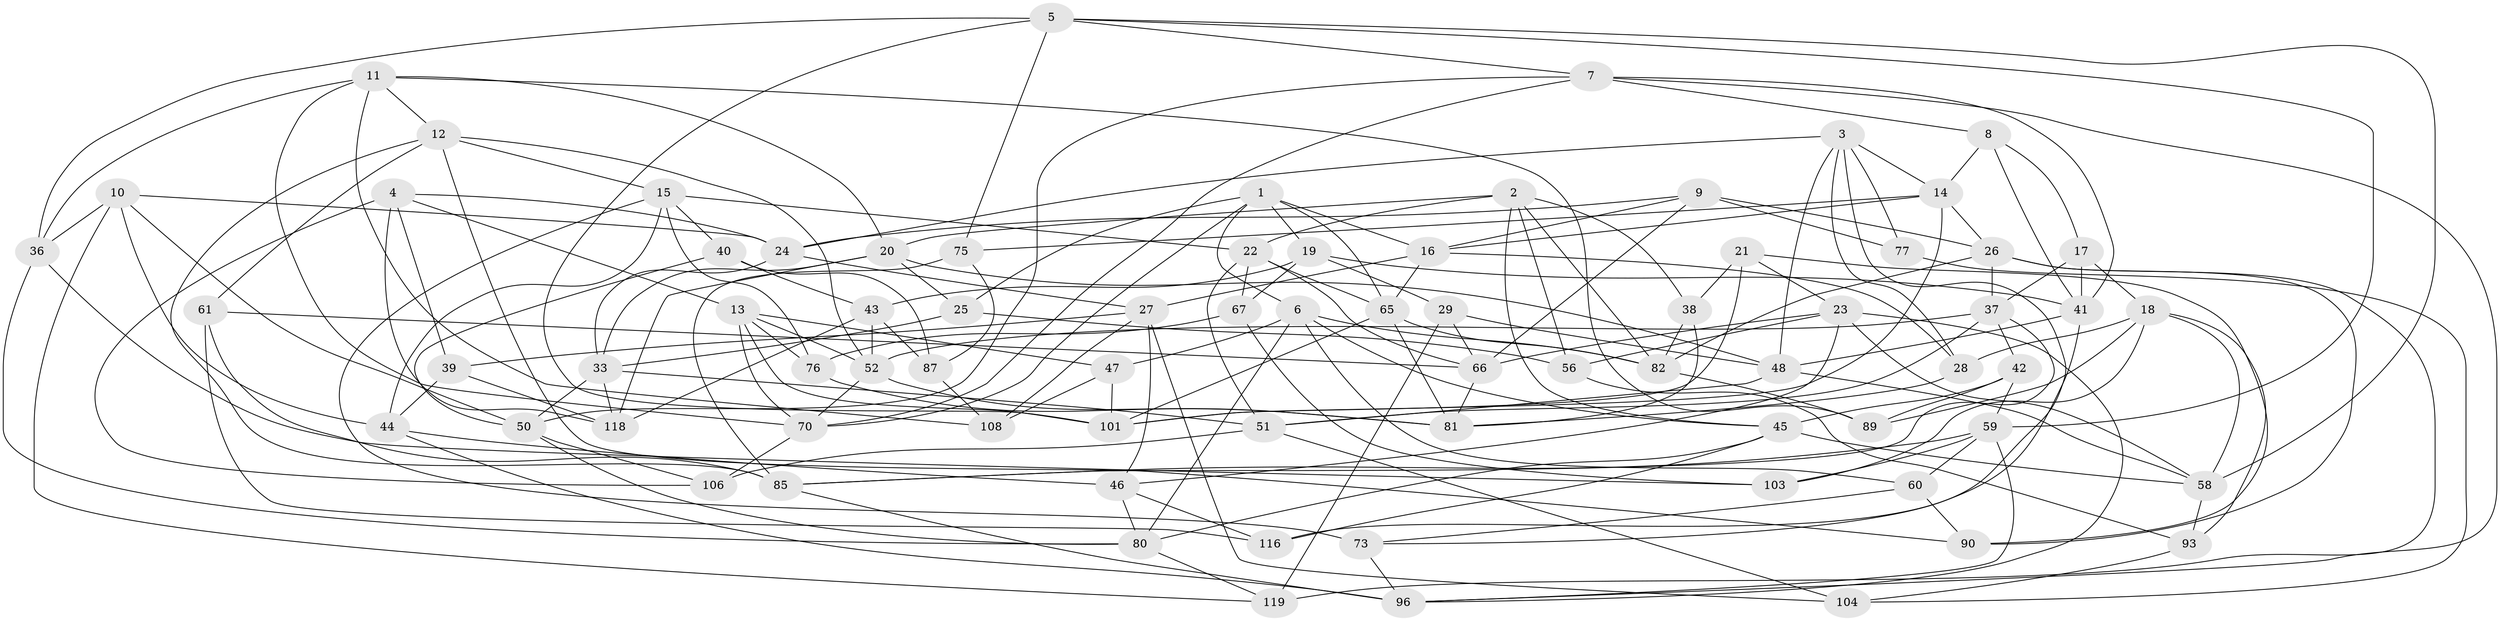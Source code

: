 // original degree distribution, {4: 1.0}
// Generated by graph-tools (version 1.1) at 2025/11/02/27/25 16:11:45]
// undirected, 76 vertices, 194 edges
graph export_dot {
graph [start="1"]
  node [color=gray90,style=filled];
  1 [super="+35"];
  2 [super="+34"];
  3 [super="+111"];
  4 [super="+94"];
  5 [super="+30"];
  6 [super="+92"];
  7 [super="+49"];
  8;
  9 [super="+98"];
  10 [super="+91"];
  11 [super="+32"];
  12 [super="+97"];
  13 [super="+31"];
  14 [super="+83"];
  15 [super="+107"];
  16 [super="+109"];
  17;
  18 [super="+54"];
  19 [super="+78"];
  20 [super="+68"];
  21;
  22 [super="+74"];
  23 [super="+53"];
  24 [super="+88"];
  25;
  26 [super="+123"];
  27 [super="+55"];
  28;
  29;
  33 [super="+86"];
  36 [super="+115"];
  37 [super="+64"];
  38;
  39;
  40;
  41 [super="+99"];
  42;
  43 [super="+122"];
  44 [super="+100"];
  45 [super="+79"];
  46 [super="+71"];
  47;
  48 [super="+57"];
  50 [super="+121"];
  51 [super="+105"];
  52 [super="+63"];
  56;
  58 [super="+72"];
  59 [super="+62"];
  60;
  61;
  65 [super="+69"];
  66 [super="+117"];
  67;
  70 [super="+114"];
  73;
  75;
  76;
  77;
  80 [super="+113"];
  81 [super="+95"];
  82 [super="+84"];
  85 [super="+110"];
  87;
  89;
  90;
  93;
  96 [super="+112"];
  101 [super="+102"];
  103;
  104;
  106;
  108;
  116;
  118 [super="+120"];
  119;
  1 -- 65;
  1 -- 25;
  1 -- 6;
  1 -- 70;
  1 -- 16;
  1 -- 19;
  2 -- 56;
  2 -- 38;
  2 -- 20;
  2 -- 22;
  2 -- 82;
  2 -- 45;
  3 -- 28;
  3 -- 73;
  3 -- 48;
  3 -- 24;
  3 -- 77;
  3 -- 14;
  4 -- 24;
  4 -- 39;
  4 -- 13;
  4 -- 106;
  4 -- 118 [weight=2];
  5 -- 59;
  5 -- 101;
  5 -- 75;
  5 -- 7;
  5 -- 58;
  5 -- 36;
  6 -- 60;
  6 -- 47;
  6 -- 80;
  6 -- 82;
  6 -- 45;
  7 -- 8;
  7 -- 50;
  7 -- 96;
  7 -- 70;
  7 -- 41;
  8 -- 17;
  8 -- 14;
  8 -- 41;
  9 -- 77 [weight=2];
  9 -- 66;
  9 -- 24;
  9 -- 26;
  9 -- 16;
  10 -- 50;
  10 -- 44;
  10 -- 119;
  10 -- 24;
  10 -- 36 [weight=2];
  11 -- 12;
  11 -- 89;
  11 -- 108;
  11 -- 70;
  11 -- 20;
  11 -- 36;
  12 -- 15;
  12 -- 90;
  12 -- 85;
  12 -- 61;
  12 -- 52;
  13 -- 70;
  13 -- 47;
  13 -- 101;
  13 -- 76;
  13 -- 52;
  14 -- 101;
  14 -- 16;
  14 -- 75;
  14 -- 26;
  15 -- 73;
  15 -- 40;
  15 -- 76;
  15 -- 22;
  15 -- 44;
  16 -- 65;
  16 -- 28;
  16 -- 27;
  17 -- 41;
  17 -- 18;
  17 -- 37;
  18 -- 28;
  18 -- 93;
  18 -- 103;
  18 -- 89;
  18 -- 58;
  19 -- 67;
  19 -- 29;
  19 -- 43 [weight=2];
  19 -- 41;
  20 -- 25;
  20 -- 118;
  20 -- 48;
  20 -- 33;
  21 -- 23;
  21 -- 90;
  21 -- 38;
  21 -- 101;
  22 -- 67;
  22 -- 66;
  22 -- 51;
  22 -- 65;
  23 -- 46;
  23 -- 56;
  23 -- 96;
  23 -- 66;
  23 -- 58;
  24 -- 33;
  24 -- 27;
  25 -- 56;
  25 -- 33;
  26 -- 119;
  26 -- 90;
  26 -- 37;
  26 -- 82;
  27 -- 108;
  27 -- 104;
  27 -- 39;
  27 -- 46;
  28 -- 81;
  29 -- 119;
  29 -- 48;
  29 -- 66;
  33 -- 50;
  33 -- 51;
  33 -- 118;
  36 -- 103;
  36 -- 80;
  37 -- 51;
  37 -- 52;
  37 -- 42;
  37 -- 85;
  38 -- 82;
  38 -- 81;
  39 -- 44;
  39 -- 118;
  40 -- 43;
  40 -- 87;
  40 -- 50;
  41 -- 48;
  41 -- 116;
  42 -- 89;
  42 -- 45;
  42 -- 59;
  43 -- 118;
  43 -- 52;
  43 -- 87;
  44 -- 46 [weight=2];
  44 -- 96;
  45 -- 80;
  45 -- 58;
  45 -- 116;
  46 -- 116;
  46 -- 80;
  47 -- 108;
  47 -- 101;
  48 -- 51;
  48 -- 58;
  50 -- 106;
  50 -- 80;
  51 -- 104;
  51 -- 106;
  52 -- 70;
  52 -- 81;
  56 -- 93;
  58 -- 93;
  59 -- 103;
  59 -- 60;
  59 -- 96;
  59 -- 85;
  60 -- 73;
  60 -- 90;
  61 -- 85;
  61 -- 116;
  61 -- 66;
  65 -- 81;
  65 -- 82;
  65 -- 101;
  66 -- 81;
  67 -- 76;
  67 -- 103;
  70 -- 106;
  73 -- 96;
  75 -- 85;
  75 -- 87;
  76 -- 81;
  77 -- 104;
  80 -- 119;
  82 -- 89;
  85 -- 96;
  87 -- 108;
  93 -- 104;
}
